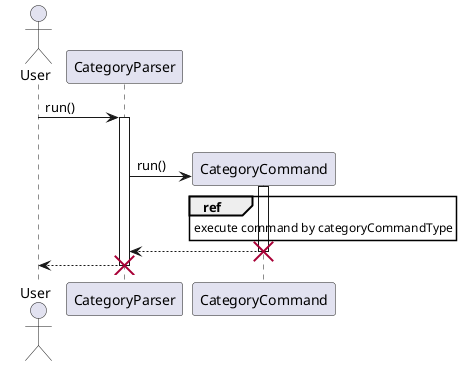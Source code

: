 @startuml
'https://plantuml.com/sequence-diagram


actor User

User -> CategoryParser: run()
activate CategoryParser
alt categoryCommandType is 'list' or 'table
    CategoryParser -> CategoryCommand**: run()
    activate CategoryCommand
    ref over CategoryCommand
        execute command by categoryCommandType
    end ref

return
destroy CategoryCommand
return
destroy CategoryParser
@enduml